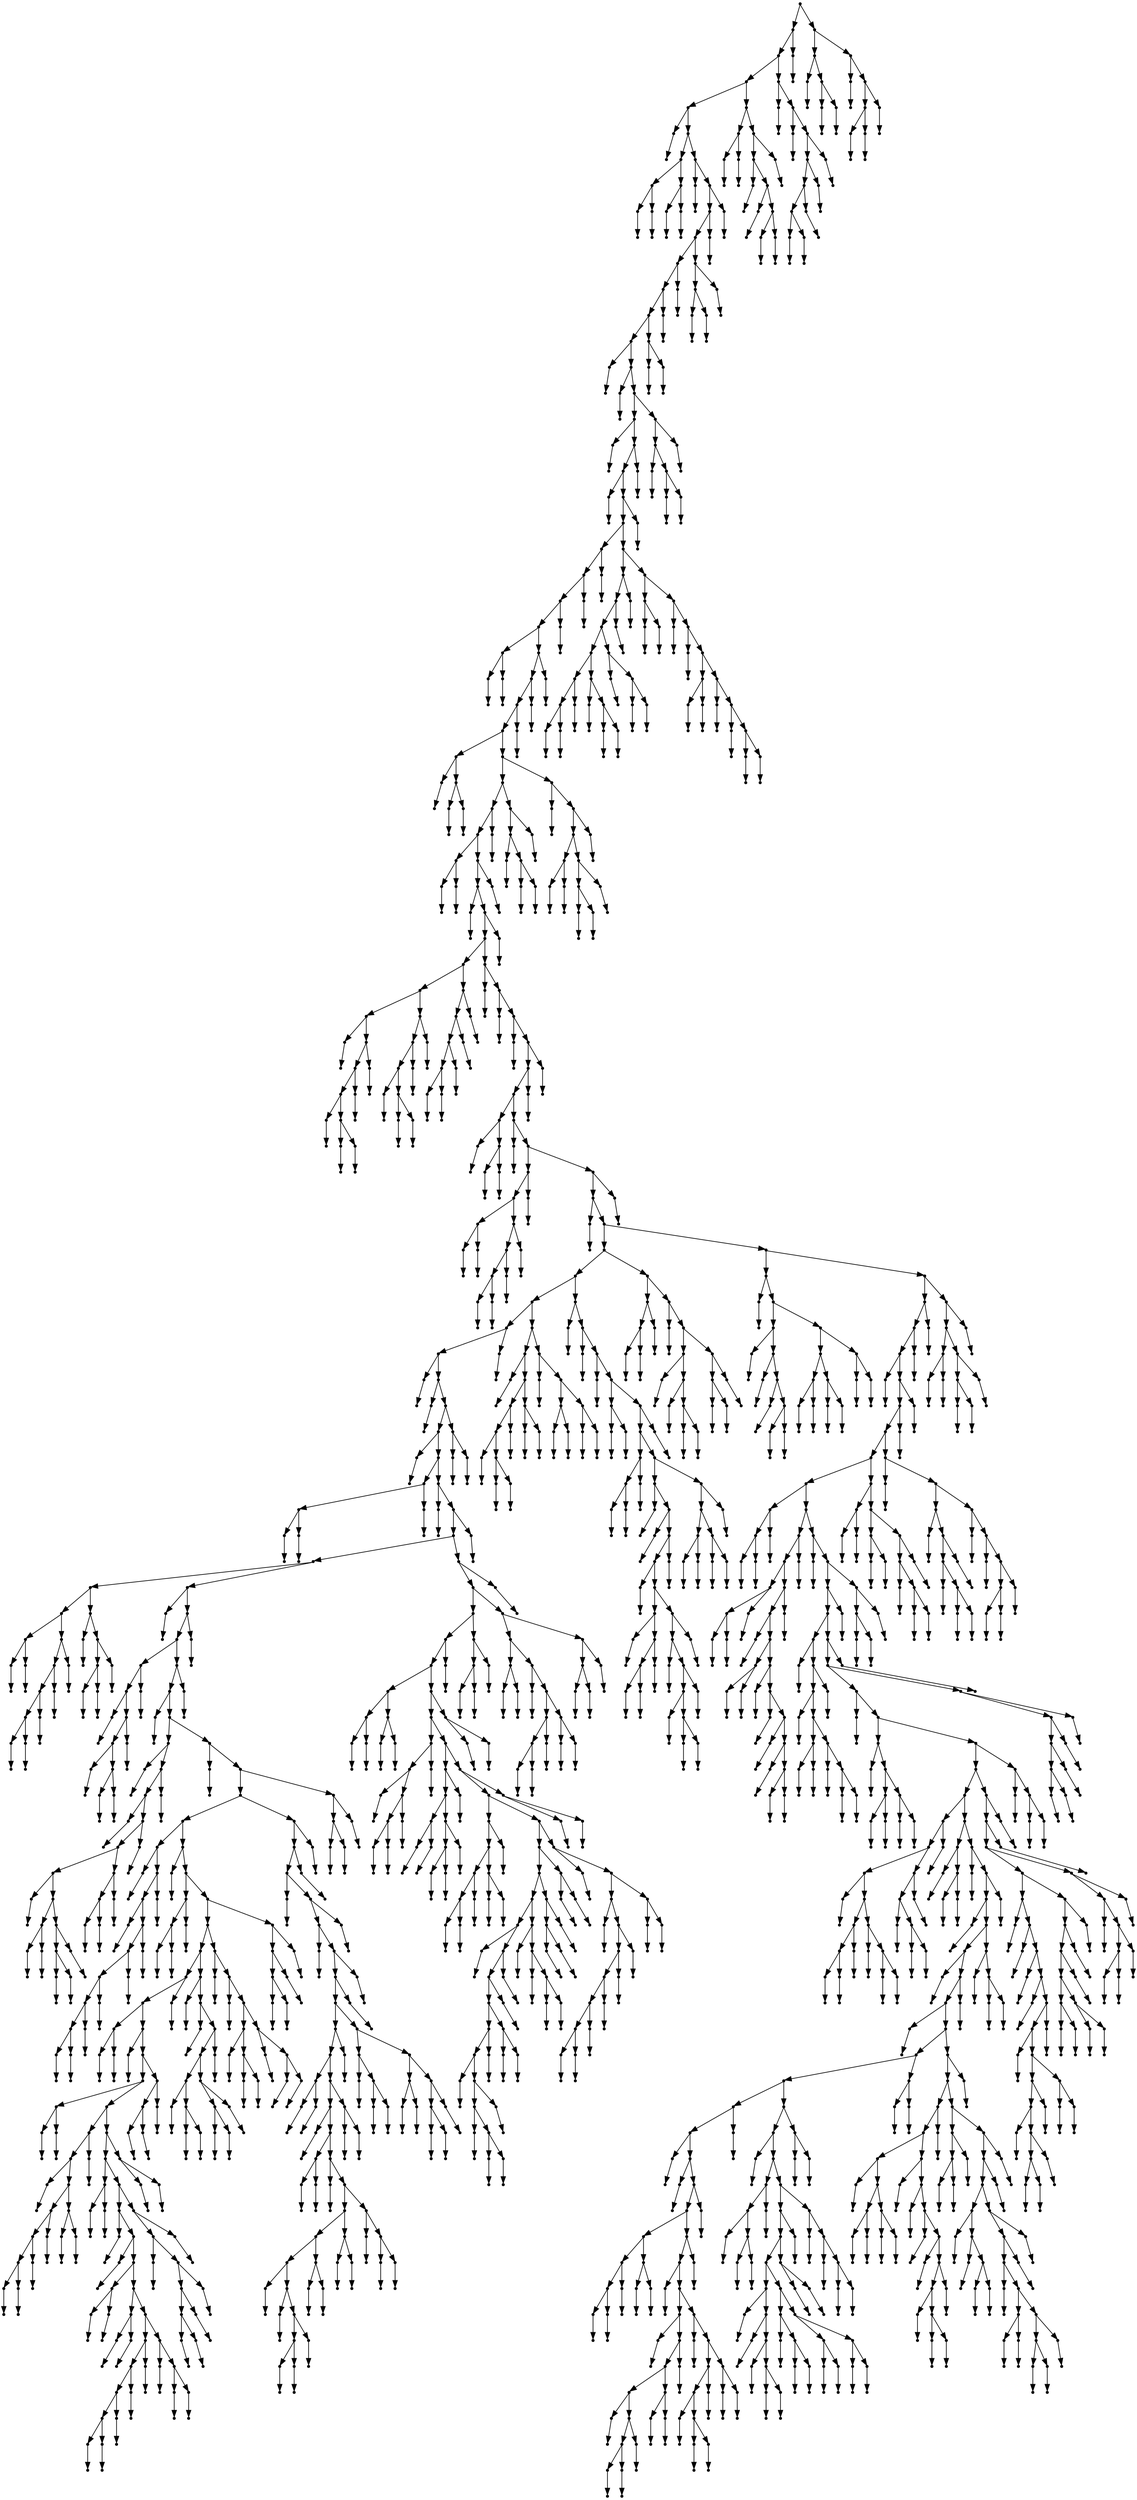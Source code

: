 digraph {
  1906 [shape=point];
  1885 [shape=point];
  1882 [shape=point];
  1861 [shape=point];
  1840 [shape=point];
  1 [shape=point];
  0 [shape=point];
  1839 [shape=point];
  12 [shape=point];
  6 [shape=point];
  3 [shape=point];
  2 [shape=point];
  5 [shape=point];
  4 [shape=point];
  11 [shape=point];
  8 [shape=point];
  7 [shape=point];
  10 [shape=point];
  9 [shape=point];
  1838 [shape=point];
  14 [shape=point];
  13 [shape=point];
  1837 [shape=point];
  1834 [shape=point];
  1831 [shape=point];
  1822 [shape=point];
  1819 [shape=point];
  1816 [shape=point];
  1810 [shape=point];
  16 [shape=point];
  15 [shape=point];
  1809 [shape=point];
  18 [shape=point];
  17 [shape=point];
  1808 [shape=point];
  1796 [shape=point];
  20 [shape=point];
  19 [shape=point];
  1795 [shape=point];
  1792 [shape=point];
  22 [shape=point];
  21 [shape=point];
  1791 [shape=point];
  1788 [shape=point];
  1725 [shape=point];
  1722 [shape=point];
  1719 [shape=point];
  1716 [shape=point];
  27 [shape=point];
  24 [shape=point];
  23 [shape=point];
  26 [shape=point];
  25 [shape=point];
  1715 [shape=point];
  1712 [shape=point];
  1709 [shape=point];
  1706 [shape=point];
  35 [shape=point];
  29 [shape=point];
  28 [shape=point];
  34 [shape=point];
  31 [shape=point];
  30 [shape=point];
  33 [shape=point];
  32 [shape=point];
  1705 [shape=point];
  1684 [shape=point];
  1672 [shape=point];
  1669 [shape=point];
  40 [shape=point];
  37 [shape=point];
  36 [shape=point];
  39 [shape=point];
  38 [shape=point];
  1668 [shape=point];
  1665 [shape=point];
  42 [shape=point];
  41 [shape=point];
  1664 [shape=point];
  1661 [shape=point];
  89 [shape=point];
  74 [shape=point];
  59 [shape=point];
  44 [shape=point];
  43 [shape=point];
  58 [shape=point];
  55 [shape=point];
  52 [shape=point];
  46 [shape=point];
  45 [shape=point];
  51 [shape=point];
  48 [shape=point];
  47 [shape=point];
  50 [shape=point];
  49 [shape=point];
  54 [shape=point];
  53 [shape=point];
  57 [shape=point];
  56 [shape=point];
  73 [shape=point];
  70 [shape=point];
  67 [shape=point];
  61 [shape=point];
  60 [shape=point];
  66 [shape=point];
  63 [shape=point];
  62 [shape=point];
  65 [shape=point];
  64 [shape=point];
  69 [shape=point];
  68 [shape=point];
  72 [shape=point];
  71 [shape=point];
  88 [shape=point];
  85 [shape=point];
  82 [shape=point];
  79 [shape=point];
  76 [shape=point];
  75 [shape=point];
  78 [shape=point];
  77 [shape=point];
  81 [shape=point];
  80 [shape=point];
  84 [shape=point];
  83 [shape=point];
  87 [shape=point];
  86 [shape=point];
  1660 [shape=point];
  91 [shape=point];
  90 [shape=point];
  1659 [shape=point];
  93 [shape=point];
  92 [shape=point];
  1658 [shape=point];
  95 [shape=point];
  94 [shape=point];
  1657 [shape=point];
  1654 [shape=point];
  1651 [shape=point];
  103 [shape=point];
  97 [shape=point];
  96 [shape=point];
  102 [shape=point];
  99 [shape=point];
  98 [shape=point];
  101 [shape=point];
  100 [shape=point];
  1650 [shape=point];
  105 [shape=point];
  104 [shape=point];
  1649 [shape=point];
  125 [shape=point];
  122 [shape=point];
  110 [shape=point];
  107 [shape=point];
  106 [shape=point];
  109 [shape=point];
  108 [shape=point];
  121 [shape=point];
  118 [shape=point];
  115 [shape=point];
  112 [shape=point];
  111 [shape=point];
  114 [shape=point];
  113 [shape=point];
  117 [shape=point];
  116 [shape=point];
  120 [shape=point];
  119 [shape=point];
  124 [shape=point];
  123 [shape=point];
  1648 [shape=point];
  1645 [shape=point];
  127 [shape=point];
  126 [shape=point];
  1644 [shape=point];
  972 [shape=point];
  939 [shape=point];
  855 [shape=point];
  819 [shape=point];
  816 [shape=point];
  129 [shape=point];
  128 [shape=point];
  815 [shape=point];
  131 [shape=point];
  130 [shape=point];
  814 [shape=point];
  808 [shape=point];
  133 [shape=point];
  132 [shape=point];
  807 [shape=point];
  141 [shape=point];
  138 [shape=point];
  135 [shape=point];
  134 [shape=point];
  137 [shape=point];
  136 [shape=point];
  140 [shape=point];
  139 [shape=point];
  806 [shape=point];
  143 [shape=point];
  142 [shape=point];
  805 [shape=point];
  802 [shape=point];
  589 [shape=point];
  175 [shape=point];
  163 [shape=point];
  148 [shape=point];
  145 [shape=point];
  144 [shape=point];
  147 [shape=point];
  146 [shape=point];
  162 [shape=point];
  159 [shape=point];
  156 [shape=point];
  153 [shape=point];
  150 [shape=point];
  149 [shape=point];
  152 [shape=point];
  151 [shape=point];
  155 [shape=point];
  154 [shape=point];
  158 [shape=point];
  157 [shape=point];
  161 [shape=point];
  160 [shape=point];
  174 [shape=point];
  165 [shape=point];
  164 [shape=point];
  173 [shape=point];
  170 [shape=point];
  167 [shape=point];
  166 [shape=point];
  169 [shape=point];
  168 [shape=point];
  172 [shape=point];
  171 [shape=point];
  588 [shape=point];
  177 [shape=point];
  176 [shape=point];
  587 [shape=point];
  584 [shape=point];
  194 [shape=point];
  191 [shape=point];
  179 [shape=point];
  178 [shape=point];
  190 [shape=point];
  187 [shape=point];
  181 [shape=point];
  180 [shape=point];
  186 [shape=point];
  183 [shape=point];
  182 [shape=point];
  185 [shape=point];
  184 [shape=point];
  189 [shape=point];
  188 [shape=point];
  193 [shape=point];
  192 [shape=point];
  583 [shape=point];
  580 [shape=point];
  196 [shape=point];
  195 [shape=point];
  579 [shape=point];
  234 [shape=point];
  198 [shape=point];
  197 [shape=point];
  233 [shape=point];
  230 [shape=point];
  200 [shape=point];
  199 [shape=point];
  229 [shape=point];
  226 [shape=point];
  217 [shape=point];
  202 [shape=point];
  201 [shape=point];
  216 [shape=point];
  207 [shape=point];
  204 [shape=point];
  203 [shape=point];
  206 [shape=point];
  205 [shape=point];
  215 [shape=point];
  212 [shape=point];
  209 [shape=point];
  208 [shape=point];
  211 [shape=point];
  210 [shape=point];
  214 [shape=point];
  213 [shape=point];
  225 [shape=point];
  222 [shape=point];
  219 [shape=point];
  218 [shape=point];
  221 [shape=point];
  220 [shape=point];
  224 [shape=point];
  223 [shape=point];
  228 [shape=point];
  227 [shape=point];
  232 [shape=point];
  231 [shape=point];
  578 [shape=point];
  236 [shape=point];
  235 [shape=point];
  577 [shape=point];
  568 [shape=point];
  460 [shape=point];
  262 [shape=point];
  238 [shape=point];
  237 [shape=point];
  261 [shape=point];
  258 [shape=point];
  240 [shape=point];
  239 [shape=point];
  257 [shape=point];
  254 [shape=point];
  251 [shape=point];
  248 [shape=point];
  245 [shape=point];
  242 [shape=point];
  241 [shape=point];
  244 [shape=point];
  243 [shape=point];
  247 [shape=point];
  246 [shape=point];
  250 [shape=point];
  249 [shape=point];
  253 [shape=point];
  252 [shape=point];
  256 [shape=point];
  255 [shape=point];
  260 [shape=point];
  259 [shape=point];
  459 [shape=point];
  264 [shape=point];
  263 [shape=point];
  458 [shape=point];
  272 [shape=point];
  269 [shape=point];
  266 [shape=point];
  265 [shape=point];
  268 [shape=point];
  267 [shape=point];
  271 [shape=point];
  270 [shape=point];
  457 [shape=point];
  445 [shape=point];
  421 [shape=point];
  394 [shape=point];
  391 [shape=point];
  277 [shape=point];
  274 [shape=point];
  273 [shape=point];
  276 [shape=point];
  275 [shape=point];
  390 [shape=point];
  279 [shape=point];
  278 [shape=point];
  389 [shape=point];
  380 [shape=point];
  284 [shape=point];
  281 [shape=point];
  280 [shape=point];
  283 [shape=point];
  282 [shape=point];
  379 [shape=point];
  307 [shape=point];
  304 [shape=point];
  286 [shape=point];
  285 [shape=point];
  303 [shape=point];
  297 [shape=point];
  294 [shape=point];
  291 [shape=point];
  288 [shape=point];
  287 [shape=point];
  290 [shape=point];
  289 [shape=point];
  293 [shape=point];
  292 [shape=point];
  296 [shape=point];
  295 [shape=point];
  302 [shape=point];
  299 [shape=point];
  298 [shape=point];
  301 [shape=point];
  300 [shape=point];
  306 [shape=point];
  305 [shape=point];
  378 [shape=point];
  372 [shape=point];
  312 [shape=point];
  309 [shape=point];
  308 [shape=point];
  311 [shape=point];
  310 [shape=point];
  371 [shape=point];
  353 [shape=point];
  314 [shape=point];
  313 [shape=point];
  352 [shape=point];
  316 [shape=point];
  315 [shape=point];
  351 [shape=point];
  321 [shape=point];
  318 [shape=point];
  317 [shape=point];
  320 [shape=point];
  319 [shape=point];
  350 [shape=point];
  326 [shape=point];
  323 [shape=point];
  322 [shape=point];
  325 [shape=point];
  324 [shape=point];
  349 [shape=point];
  340 [shape=point];
  337 [shape=point];
  334 [shape=point];
  331 [shape=point];
  328 [shape=point];
  327 [shape=point];
  330 [shape=point];
  329 [shape=point];
  333 [shape=point];
  332 [shape=point];
  336 [shape=point];
  335 [shape=point];
  339 [shape=point];
  338 [shape=point];
  348 [shape=point];
  342 [shape=point];
  341 [shape=point];
  347 [shape=point];
  344 [shape=point];
  343 [shape=point];
  346 [shape=point];
  345 [shape=point];
  370 [shape=point];
  367 [shape=point];
  355 [shape=point];
  354 [shape=point];
  366 [shape=point];
  363 [shape=point];
  360 [shape=point];
  357 [shape=point];
  356 [shape=point];
  359 [shape=point];
  358 [shape=point];
  362 [shape=point];
  361 [shape=point];
  365 [shape=point];
  364 [shape=point];
  369 [shape=point];
  368 [shape=point];
  377 [shape=point];
  374 [shape=point];
  373 [shape=point];
  376 [shape=point];
  375 [shape=point];
  388 [shape=point];
  385 [shape=point];
  382 [shape=point];
  381 [shape=point];
  384 [shape=point];
  383 [shape=point];
  387 [shape=point];
  386 [shape=point];
  393 [shape=point];
  392 [shape=point];
  420 [shape=point];
  396 [shape=point];
  395 [shape=point];
  419 [shape=point];
  398 [shape=point];
  397 [shape=point];
  418 [shape=point];
  415 [shape=point];
  406 [shape=point];
  400 [shape=point];
  399 [shape=point];
  405 [shape=point];
  402 [shape=point];
  401 [shape=point];
  404 [shape=point];
  403 [shape=point];
  414 [shape=point];
  411 [shape=point];
  408 [shape=point];
  407 [shape=point];
  410 [shape=point];
  409 [shape=point];
  413 [shape=point];
  412 [shape=point];
  417 [shape=point];
  416 [shape=point];
  444 [shape=point];
  423 [shape=point];
  422 [shape=point];
  443 [shape=point];
  425 [shape=point];
  424 [shape=point];
  442 [shape=point];
  433 [shape=point];
  427 [shape=point];
  426 [shape=point];
  432 [shape=point];
  429 [shape=point];
  428 [shape=point];
  431 [shape=point];
  430 [shape=point];
  441 [shape=point];
  435 [shape=point];
  434 [shape=point];
  440 [shape=point];
  437 [shape=point];
  436 [shape=point];
  439 [shape=point];
  438 [shape=point];
  456 [shape=point];
  453 [shape=point];
  450 [shape=point];
  447 [shape=point];
  446 [shape=point];
  449 [shape=point];
  448 [shape=point];
  452 [shape=point];
  451 [shape=point];
  455 [shape=point];
  454 [shape=point];
  567 [shape=point];
  564 [shape=point];
  561 [shape=point];
  462 [shape=point];
  461 [shape=point];
  560 [shape=point];
  557 [shape=point];
  464 [shape=point];
  463 [shape=point];
  556 [shape=point];
  553 [shape=point];
  550 [shape=point];
  526 [shape=point];
  523 [shape=point];
  469 [shape=point];
  466 [shape=point];
  465 [shape=point];
  468 [shape=point];
  467 [shape=point];
  522 [shape=point];
  516 [shape=point];
  471 [shape=point];
  470 [shape=point];
  515 [shape=point];
  476 [shape=point];
  473 [shape=point];
  472 [shape=point];
  475 [shape=point];
  474 [shape=point];
  514 [shape=point];
  478 [shape=point];
  477 [shape=point];
  513 [shape=point];
  504 [shape=point];
  498 [shape=point];
  492 [shape=point];
  480 [shape=point];
  479 [shape=point];
  491 [shape=point];
  482 [shape=point];
  481 [shape=point];
  490 [shape=point];
  487 [shape=point];
  484 [shape=point];
  483 [shape=point];
  486 [shape=point];
  485 [shape=point];
  489 [shape=point];
  488 [shape=point];
  497 [shape=point];
  494 [shape=point];
  493 [shape=point];
  496 [shape=point];
  495 [shape=point];
  503 [shape=point];
  500 [shape=point];
  499 [shape=point];
  502 [shape=point];
  501 [shape=point];
  512 [shape=point];
  506 [shape=point];
  505 [shape=point];
  511 [shape=point];
  508 [shape=point];
  507 [shape=point];
  510 [shape=point];
  509 [shape=point];
  521 [shape=point];
  518 [shape=point];
  517 [shape=point];
  520 [shape=point];
  519 [shape=point];
  525 [shape=point];
  524 [shape=point];
  549 [shape=point];
  534 [shape=point];
  528 [shape=point];
  527 [shape=point];
  533 [shape=point];
  530 [shape=point];
  529 [shape=point];
  532 [shape=point];
  531 [shape=point];
  548 [shape=point];
  539 [shape=point];
  536 [shape=point];
  535 [shape=point];
  538 [shape=point];
  537 [shape=point];
  547 [shape=point];
  544 [shape=point];
  541 [shape=point];
  540 [shape=point];
  543 [shape=point];
  542 [shape=point];
  546 [shape=point];
  545 [shape=point];
  552 [shape=point];
  551 [shape=point];
  555 [shape=point];
  554 [shape=point];
  559 [shape=point];
  558 [shape=point];
  563 [shape=point];
  562 [shape=point];
  566 [shape=point];
  565 [shape=point];
  576 [shape=point];
  573 [shape=point];
  570 [shape=point];
  569 [shape=point];
  572 [shape=point];
  571 [shape=point];
  575 [shape=point];
  574 [shape=point];
  582 [shape=point];
  581 [shape=point];
  586 [shape=point];
  585 [shape=point];
  801 [shape=point];
  798 [shape=point];
  765 [shape=point];
  756 [shape=point];
  753 [shape=point];
  600 [shape=point];
  594 [shape=point];
  591 [shape=point];
  590 [shape=point];
  593 [shape=point];
  592 [shape=point];
  599 [shape=point];
  596 [shape=point];
  595 [shape=point];
  598 [shape=point];
  597 [shape=point];
  752 [shape=point];
  746 [shape=point];
  614 [shape=point];
  611 [shape=point];
  602 [shape=point];
  601 [shape=point];
  610 [shape=point];
  607 [shape=point];
  604 [shape=point];
  603 [shape=point];
  606 [shape=point];
  605 [shape=point];
  609 [shape=point];
  608 [shape=point];
  613 [shape=point];
  612 [shape=point];
  745 [shape=point];
  631 [shape=point];
  628 [shape=point];
  619 [shape=point];
  616 [shape=point];
  615 [shape=point];
  618 [shape=point];
  617 [shape=point];
  627 [shape=point];
  624 [shape=point];
  621 [shape=point];
  620 [shape=point];
  623 [shape=point];
  622 [shape=point];
  626 [shape=point];
  625 [shape=point];
  630 [shape=point];
  629 [shape=point];
  744 [shape=point];
  738 [shape=point];
  648 [shape=point];
  645 [shape=point];
  639 [shape=point];
  636 [shape=point];
  633 [shape=point];
  632 [shape=point];
  635 [shape=point];
  634 [shape=point];
  638 [shape=point];
  637 [shape=point];
  644 [shape=point];
  641 [shape=point];
  640 [shape=point];
  643 [shape=point];
  642 [shape=point];
  647 [shape=point];
  646 [shape=point];
  737 [shape=point];
  707 [shape=point];
  701 [shape=point];
  692 [shape=point];
  680 [shape=point];
  650 [shape=point];
  649 [shape=point];
  679 [shape=point];
  676 [shape=point];
  673 [shape=point];
  667 [shape=point];
  664 [shape=point];
  652 [shape=point];
  651 [shape=point];
  663 [shape=point];
  660 [shape=point];
  654 [shape=point];
  653 [shape=point];
  659 [shape=point];
  656 [shape=point];
  655 [shape=point];
  658 [shape=point];
  657 [shape=point];
  662 [shape=point];
  661 [shape=point];
  666 [shape=point];
  665 [shape=point];
  672 [shape=point];
  669 [shape=point];
  668 [shape=point];
  671 [shape=point];
  670 [shape=point];
  675 [shape=point];
  674 [shape=point];
  678 [shape=point];
  677 [shape=point];
  691 [shape=point];
  682 [shape=point];
  681 [shape=point];
  690 [shape=point];
  684 [shape=point];
  683 [shape=point];
  689 [shape=point];
  686 [shape=point];
  685 [shape=point];
  688 [shape=point];
  687 [shape=point];
  700 [shape=point];
  697 [shape=point];
  694 [shape=point];
  693 [shape=point];
  696 [shape=point];
  695 [shape=point];
  699 [shape=point];
  698 [shape=point];
  706 [shape=point];
  703 [shape=point];
  702 [shape=point];
  705 [shape=point];
  704 [shape=point];
  736 [shape=point];
  709 [shape=point];
  708 [shape=point];
  735 [shape=point];
  729 [shape=point];
  711 [shape=point];
  710 [shape=point];
  728 [shape=point];
  725 [shape=point];
  722 [shape=point];
  719 [shape=point];
  716 [shape=point];
  713 [shape=point];
  712 [shape=point];
  715 [shape=point];
  714 [shape=point];
  718 [shape=point];
  717 [shape=point];
  721 [shape=point];
  720 [shape=point];
  724 [shape=point];
  723 [shape=point];
  727 [shape=point];
  726 [shape=point];
  734 [shape=point];
  731 [shape=point];
  730 [shape=point];
  733 [shape=point];
  732 [shape=point];
  743 [shape=point];
  740 [shape=point];
  739 [shape=point];
  742 [shape=point];
  741 [shape=point];
  751 [shape=point];
  748 [shape=point];
  747 [shape=point];
  750 [shape=point];
  749 [shape=point];
  755 [shape=point];
  754 [shape=point];
  764 [shape=point];
  761 [shape=point];
  758 [shape=point];
  757 [shape=point];
  760 [shape=point];
  759 [shape=point];
  763 [shape=point];
  762 [shape=point];
  797 [shape=point];
  788 [shape=point];
  770 [shape=point];
  767 [shape=point];
  766 [shape=point];
  769 [shape=point];
  768 [shape=point];
  787 [shape=point];
  772 [shape=point];
  771 [shape=point];
  786 [shape=point];
  780 [shape=point];
  777 [shape=point];
  774 [shape=point];
  773 [shape=point];
  776 [shape=point];
  775 [shape=point];
  779 [shape=point];
  778 [shape=point];
  785 [shape=point];
  782 [shape=point];
  781 [shape=point];
  784 [shape=point];
  783 [shape=point];
  796 [shape=point];
  793 [shape=point];
  790 [shape=point];
  789 [shape=point];
  792 [shape=point];
  791 [shape=point];
  795 [shape=point];
  794 [shape=point];
  800 [shape=point];
  799 [shape=point];
  804 [shape=point];
  803 [shape=point];
  813 [shape=point];
  810 [shape=point];
  809 [shape=point];
  812 [shape=point];
  811 [shape=point];
  818 [shape=point];
  817 [shape=point];
  854 [shape=point];
  839 [shape=point];
  821 [shape=point];
  820 [shape=point];
  838 [shape=point];
  832 [shape=point];
  829 [shape=point];
  823 [shape=point];
  822 [shape=point];
  828 [shape=point];
  825 [shape=point];
  824 [shape=point];
  827 [shape=point];
  826 [shape=point];
  831 [shape=point];
  830 [shape=point];
  837 [shape=point];
  834 [shape=point];
  833 [shape=point];
  836 [shape=point];
  835 [shape=point];
  853 [shape=point];
  841 [shape=point];
  840 [shape=point];
  852 [shape=point];
  846 [shape=point];
  843 [shape=point];
  842 [shape=point];
  845 [shape=point];
  844 [shape=point];
  851 [shape=point];
  848 [shape=point];
  847 [shape=point];
  850 [shape=point];
  849 [shape=point];
  938 [shape=point];
  857 [shape=point];
  856 [shape=point];
  937 [shape=point];
  859 [shape=point];
  858 [shape=point];
  936 [shape=point];
  861 [shape=point];
  860 [shape=point];
  935 [shape=point];
  866 [shape=point];
  863 [shape=point];
  862 [shape=point];
  865 [shape=point];
  864 [shape=point];
  934 [shape=point];
  931 [shape=point];
  874 [shape=point];
  871 [shape=point];
  868 [shape=point];
  867 [shape=point];
  870 [shape=point];
  869 [shape=point];
  873 [shape=point];
  872 [shape=point];
  930 [shape=point];
  915 [shape=point];
  876 [shape=point];
  875 [shape=point];
  914 [shape=point];
  878 [shape=point];
  877 [shape=point];
  913 [shape=point];
  910 [shape=point];
  880 [shape=point];
  879 [shape=point];
  909 [shape=point];
  891 [shape=point];
  882 [shape=point];
  881 [shape=point];
  890 [shape=point];
  887 [shape=point];
  884 [shape=point];
  883 [shape=point];
  886 [shape=point];
  885 [shape=point];
  889 [shape=point];
  888 [shape=point];
  908 [shape=point];
  905 [shape=point];
  893 [shape=point];
  892 [shape=point];
  904 [shape=point];
  901 [shape=point];
  895 [shape=point];
  894 [shape=point];
  900 [shape=point];
  897 [shape=point];
  896 [shape=point];
  899 [shape=point];
  898 [shape=point];
  903 [shape=point];
  902 [shape=point];
  907 [shape=point];
  906 [shape=point];
  912 [shape=point];
  911 [shape=point];
  929 [shape=point];
  926 [shape=point];
  920 [shape=point];
  917 [shape=point];
  916 [shape=point];
  919 [shape=point];
  918 [shape=point];
  925 [shape=point];
  922 [shape=point];
  921 [shape=point];
  924 [shape=point];
  923 [shape=point];
  928 [shape=point];
  927 [shape=point];
  933 [shape=point];
  932 [shape=point];
  971 [shape=point];
  947 [shape=point];
  944 [shape=point];
  941 [shape=point];
  940 [shape=point];
  943 [shape=point];
  942 [shape=point];
  946 [shape=point];
  945 [shape=point];
  970 [shape=point];
  949 [shape=point];
  948 [shape=point];
  969 [shape=point];
  960 [shape=point];
  951 [shape=point];
  950 [shape=point];
  959 [shape=point];
  953 [shape=point];
  952 [shape=point];
  958 [shape=point];
  955 [shape=point];
  954 [shape=point];
  957 [shape=point];
  956 [shape=point];
  968 [shape=point];
  965 [shape=point];
  962 [shape=point];
  961 [shape=point];
  964 [shape=point];
  963 [shape=point];
  967 [shape=point];
  966 [shape=point];
  1643 [shape=point];
  1007 [shape=point];
  974 [shape=point];
  973 [shape=point];
  1006 [shape=point];
  988 [shape=point];
  976 [shape=point];
  975 [shape=point];
  987 [shape=point];
  978 [shape=point];
  977 [shape=point];
  986 [shape=point];
  980 [shape=point];
  979 [shape=point];
  985 [shape=point];
  982 [shape=point];
  981 [shape=point];
  984 [shape=point];
  983 [shape=point];
  1005 [shape=point];
  999 [shape=point];
  993 [shape=point];
  990 [shape=point];
  989 [shape=point];
  992 [shape=point];
  991 [shape=point];
  998 [shape=point];
  995 [shape=point];
  994 [shape=point];
  997 [shape=point];
  996 [shape=point];
  1004 [shape=point];
  1001 [shape=point];
  1000 [shape=point];
  1003 [shape=point];
  1002 [shape=point];
  1642 [shape=point];
  1624 [shape=point];
  1621 [shape=point];
  1618 [shape=point];
  1009 [shape=point];
  1008 [shape=point];
  1617 [shape=point];
  1614 [shape=point];
  1611 [shape=point];
  1578 [shape=point];
  1554 [shape=point];
  1017 [shape=point];
  1014 [shape=point];
  1011 [shape=point];
  1010 [shape=point];
  1013 [shape=point];
  1012 [shape=point];
  1016 [shape=point];
  1015 [shape=point];
  1553 [shape=point];
  1058 [shape=point];
  1055 [shape=point];
  1025 [shape=point];
  1022 [shape=point];
  1019 [shape=point];
  1018 [shape=point];
  1021 [shape=point];
  1020 [shape=point];
  1024 [shape=point];
  1023 [shape=point];
  1054 [shape=point];
  1051 [shape=point];
  1027 [shape=point];
  1026 [shape=point];
  1050 [shape=point];
  1032 [shape=point];
  1029 [shape=point];
  1028 [shape=point];
  1031 [shape=point];
  1030 [shape=point];
  1049 [shape=point];
  1034 [shape=point];
  1033 [shape=point];
  1048 [shape=point];
  1036 [shape=point];
  1035 [shape=point];
  1047 [shape=point];
  1038 [shape=point];
  1037 [shape=point];
  1046 [shape=point];
  1040 [shape=point];
  1039 [shape=point];
  1045 [shape=point];
  1042 [shape=point];
  1041 [shape=point];
  1044 [shape=point];
  1043 [shape=point];
  1053 [shape=point];
  1052 [shape=point];
  1057 [shape=point];
  1056 [shape=point];
  1552 [shape=point];
  1060 [shape=point];
  1059 [shape=point];
  1551 [shape=point];
  1542 [shape=point];
  1539 [shape=point];
  1083 [shape=point];
  1062 [shape=point];
  1061 [shape=point];
  1082 [shape=point];
  1079 [shape=point];
  1064 [shape=point];
  1063 [shape=point];
  1078 [shape=point];
  1069 [shape=point];
  1066 [shape=point];
  1065 [shape=point];
  1068 [shape=point];
  1067 [shape=point];
  1077 [shape=point];
  1071 [shape=point];
  1070 [shape=point];
  1076 [shape=point];
  1073 [shape=point];
  1072 [shape=point];
  1075 [shape=point];
  1074 [shape=point];
  1081 [shape=point];
  1080 [shape=point];
  1538 [shape=point];
  1535 [shape=point];
  1520 [shape=point];
  1085 [shape=point];
  1084 [shape=point];
  1519 [shape=point];
  1099 [shape=point];
  1087 [shape=point];
  1086 [shape=point];
  1098 [shape=point];
  1092 [shape=point];
  1089 [shape=point];
  1088 [shape=point];
  1091 [shape=point];
  1090 [shape=point];
  1097 [shape=point];
  1094 [shape=point];
  1093 [shape=point];
  1096 [shape=point];
  1095 [shape=point];
  1518 [shape=point];
  1509 [shape=point];
  1428 [shape=point];
  1134 [shape=point];
  1131 [shape=point];
  1119 [shape=point];
  1101 [shape=point];
  1100 [shape=point];
  1118 [shape=point];
  1109 [shape=point];
  1106 [shape=point];
  1103 [shape=point];
  1102 [shape=point];
  1105 [shape=point];
  1104 [shape=point];
  1108 [shape=point];
  1107 [shape=point];
  1117 [shape=point];
  1111 [shape=point];
  1110 [shape=point];
  1116 [shape=point];
  1113 [shape=point];
  1112 [shape=point];
  1115 [shape=point];
  1114 [shape=point];
  1130 [shape=point];
  1127 [shape=point];
  1121 [shape=point];
  1120 [shape=point];
  1126 [shape=point];
  1123 [shape=point];
  1122 [shape=point];
  1125 [shape=point];
  1124 [shape=point];
  1129 [shape=point];
  1128 [shape=point];
  1133 [shape=point];
  1132 [shape=point];
  1427 [shape=point];
  1142 [shape=point];
  1136 [shape=point];
  1135 [shape=point];
  1141 [shape=point];
  1138 [shape=point];
  1137 [shape=point];
  1140 [shape=point];
  1139 [shape=point];
  1426 [shape=point];
  1144 [shape=point];
  1143 [shape=point];
  1425 [shape=point];
  1422 [shape=point];
  1146 [shape=point];
  1145 [shape=point];
  1421 [shape=point];
  1412 [shape=point];
  1148 [shape=point];
  1147 [shape=point];
  1411 [shape=point];
  1408 [shape=point];
  1150 [shape=point];
  1149 [shape=point];
  1407 [shape=point];
  1311 [shape=point];
  1305 [shape=point];
  1227 [shape=point];
  1224 [shape=point];
  1152 [shape=point];
  1151 [shape=point];
  1223 [shape=point];
  1154 [shape=point];
  1153 [shape=point];
  1222 [shape=point];
  1219 [shape=point];
  1168 [shape=point];
  1162 [shape=point];
  1159 [shape=point];
  1156 [shape=point];
  1155 [shape=point];
  1158 [shape=point];
  1157 [shape=point];
  1161 [shape=point];
  1160 [shape=point];
  1167 [shape=point];
  1164 [shape=point];
  1163 [shape=point];
  1166 [shape=point];
  1165 [shape=point];
  1218 [shape=point];
  1215 [shape=point];
  1170 [shape=point];
  1169 [shape=point];
  1214 [shape=point];
  1193 [shape=point];
  1172 [shape=point];
  1171 [shape=point];
  1192 [shape=point];
  1189 [shape=point];
  1183 [shape=point];
  1174 [shape=point];
  1173 [shape=point];
  1182 [shape=point];
  1179 [shape=point];
  1176 [shape=point];
  1175 [shape=point];
  1178 [shape=point];
  1177 [shape=point];
  1181 [shape=point];
  1180 [shape=point];
  1188 [shape=point];
  1185 [shape=point];
  1184 [shape=point];
  1187 [shape=point];
  1186 [shape=point];
  1191 [shape=point];
  1190 [shape=point];
  1213 [shape=point];
  1195 [shape=point];
  1194 [shape=point];
  1212 [shape=point];
  1206 [shape=point];
  1203 [shape=point];
  1197 [shape=point];
  1196 [shape=point];
  1202 [shape=point];
  1199 [shape=point];
  1198 [shape=point];
  1201 [shape=point];
  1200 [shape=point];
  1205 [shape=point];
  1204 [shape=point];
  1211 [shape=point];
  1208 [shape=point];
  1207 [shape=point];
  1210 [shape=point];
  1209 [shape=point];
  1217 [shape=point];
  1216 [shape=point];
  1221 [shape=point];
  1220 [shape=point];
  1226 [shape=point];
  1225 [shape=point];
  1304 [shape=point];
  1298 [shape=point];
  1229 [shape=point];
  1228 [shape=point];
  1297 [shape=point];
  1240 [shape=point];
  1237 [shape=point];
  1231 [shape=point];
  1230 [shape=point];
  1236 [shape=point];
  1233 [shape=point];
  1232 [shape=point];
  1235 [shape=point];
  1234 [shape=point];
  1239 [shape=point];
  1238 [shape=point];
  1296 [shape=point];
  1284 [shape=point];
  1281 [shape=point];
  1275 [shape=point];
  1254 [shape=point];
  1242 [shape=point];
  1241 [shape=point];
  1253 [shape=point];
  1244 [shape=point];
  1243 [shape=point];
  1252 [shape=point];
  1246 [shape=point];
  1245 [shape=point];
  1251 [shape=point];
  1248 [shape=point];
  1247 [shape=point];
  1250 [shape=point];
  1249 [shape=point];
  1274 [shape=point];
  1262 [shape=point];
  1256 [shape=point];
  1255 [shape=point];
  1261 [shape=point];
  1258 [shape=point];
  1257 [shape=point];
  1260 [shape=point];
  1259 [shape=point];
  1273 [shape=point];
  1267 [shape=point];
  1264 [shape=point];
  1263 [shape=point];
  1266 [shape=point];
  1265 [shape=point];
  1272 [shape=point];
  1269 [shape=point];
  1268 [shape=point];
  1271 [shape=point];
  1270 [shape=point];
  1280 [shape=point];
  1277 [shape=point];
  1276 [shape=point];
  1279 [shape=point];
  1278 [shape=point];
  1283 [shape=point];
  1282 [shape=point];
  1295 [shape=point];
  1286 [shape=point];
  1285 [shape=point];
  1294 [shape=point];
  1288 [shape=point];
  1287 [shape=point];
  1293 [shape=point];
  1290 [shape=point];
  1289 [shape=point];
  1292 [shape=point];
  1291 [shape=point];
  1303 [shape=point];
  1300 [shape=point];
  1299 [shape=point];
  1302 [shape=point];
  1301 [shape=point];
  1310 [shape=point];
  1307 [shape=point];
  1306 [shape=point];
  1309 [shape=point];
  1308 [shape=point];
  1406 [shape=point];
  1403 [shape=point];
  1352 [shape=point];
  1349 [shape=point];
  1325 [shape=point];
  1313 [shape=point];
  1312 [shape=point];
  1324 [shape=point];
  1318 [shape=point];
  1315 [shape=point];
  1314 [shape=point];
  1317 [shape=point];
  1316 [shape=point];
  1323 [shape=point];
  1320 [shape=point];
  1319 [shape=point];
  1322 [shape=point];
  1321 [shape=point];
  1348 [shape=point];
  1327 [shape=point];
  1326 [shape=point];
  1347 [shape=point];
  1329 [shape=point];
  1328 [shape=point];
  1346 [shape=point];
  1331 [shape=point];
  1330 [shape=point];
  1345 [shape=point];
  1333 [shape=point];
  1332 [shape=point];
  1344 [shape=point];
  1341 [shape=point];
  1335 [shape=point];
  1334 [shape=point];
  1340 [shape=point];
  1337 [shape=point];
  1336 [shape=point];
  1339 [shape=point];
  1338 [shape=point];
  1343 [shape=point];
  1342 [shape=point];
  1351 [shape=point];
  1350 [shape=point];
  1402 [shape=point];
  1360 [shape=point];
  1357 [shape=point];
  1354 [shape=point];
  1353 [shape=point];
  1356 [shape=point];
  1355 [shape=point];
  1359 [shape=point];
  1358 [shape=point];
  1401 [shape=point];
  1398 [shape=point];
  1395 [shape=point];
  1371 [shape=point];
  1362 [shape=point];
  1361 [shape=point];
  1370 [shape=point];
  1364 [shape=point];
  1363 [shape=point];
  1369 [shape=point];
  1366 [shape=point];
  1365 [shape=point];
  1368 [shape=point];
  1367 [shape=point];
  1394 [shape=point];
  1391 [shape=point];
  1388 [shape=point];
  1373 [shape=point];
  1372 [shape=point];
  1387 [shape=point];
  1378 [shape=point];
  1375 [shape=point];
  1374 [shape=point];
  1377 [shape=point];
  1376 [shape=point];
  1386 [shape=point];
  1383 [shape=point];
  1380 [shape=point];
  1379 [shape=point];
  1382 [shape=point];
  1381 [shape=point];
  1385 [shape=point];
  1384 [shape=point];
  1390 [shape=point];
  1389 [shape=point];
  1393 [shape=point];
  1392 [shape=point];
  1397 [shape=point];
  1396 [shape=point];
  1400 [shape=point];
  1399 [shape=point];
  1405 [shape=point];
  1404 [shape=point];
  1410 [shape=point];
  1409 [shape=point];
  1420 [shape=point];
  1414 [shape=point];
  1413 [shape=point];
  1419 [shape=point];
  1416 [shape=point];
  1415 [shape=point];
  1418 [shape=point];
  1417 [shape=point];
  1424 [shape=point];
  1423 [shape=point];
  1508 [shape=point];
  1505 [shape=point];
  1502 [shape=point];
  1487 [shape=point];
  1466 [shape=point];
  1430 [shape=point];
  1429 [shape=point];
  1465 [shape=point];
  1432 [shape=point];
  1431 [shape=point];
  1464 [shape=point];
  1434 [shape=point];
  1433 [shape=point];
  1463 [shape=point];
  1436 [shape=point];
  1435 [shape=point];
  1462 [shape=point];
  1459 [shape=point];
  1438 [shape=point];
  1437 [shape=point];
  1458 [shape=point];
  1452 [shape=point];
  1449 [shape=point];
  1440 [shape=point];
  1439 [shape=point];
  1448 [shape=point];
  1445 [shape=point];
  1442 [shape=point];
  1441 [shape=point];
  1444 [shape=point];
  1443 [shape=point];
  1447 [shape=point];
  1446 [shape=point];
  1451 [shape=point];
  1450 [shape=point];
  1457 [shape=point];
  1454 [shape=point];
  1453 [shape=point];
  1456 [shape=point];
  1455 [shape=point];
  1461 [shape=point];
  1460 [shape=point];
  1486 [shape=point];
  1483 [shape=point];
  1480 [shape=point];
  1477 [shape=point];
  1471 [shape=point];
  1468 [shape=point];
  1467 [shape=point];
  1470 [shape=point];
  1469 [shape=point];
  1476 [shape=point];
  1473 [shape=point];
  1472 [shape=point];
  1475 [shape=point];
  1474 [shape=point];
  1479 [shape=point];
  1478 [shape=point];
  1482 [shape=point];
  1481 [shape=point];
  1485 [shape=point];
  1484 [shape=point];
  1501 [shape=point];
  1498 [shape=point];
  1489 [shape=point];
  1488 [shape=point];
  1497 [shape=point];
  1494 [shape=point];
  1491 [shape=point];
  1490 [shape=point];
  1493 [shape=point];
  1492 [shape=point];
  1496 [shape=point];
  1495 [shape=point];
  1500 [shape=point];
  1499 [shape=point];
  1504 [shape=point];
  1503 [shape=point];
  1507 [shape=point];
  1506 [shape=point];
  1517 [shape=point];
  1511 [shape=point];
  1510 [shape=point];
  1516 [shape=point];
  1513 [shape=point];
  1512 [shape=point];
  1515 [shape=point];
  1514 [shape=point];
  1534 [shape=point];
  1531 [shape=point];
  1528 [shape=point];
  1525 [shape=point];
  1522 [shape=point];
  1521 [shape=point];
  1524 [shape=point];
  1523 [shape=point];
  1527 [shape=point];
  1526 [shape=point];
  1530 [shape=point];
  1529 [shape=point];
  1533 [shape=point];
  1532 [shape=point];
  1537 [shape=point];
  1536 [shape=point];
  1541 [shape=point];
  1540 [shape=point];
  1550 [shape=point];
  1547 [shape=point];
  1544 [shape=point];
  1543 [shape=point];
  1546 [shape=point];
  1545 [shape=point];
  1549 [shape=point];
  1548 [shape=point];
  1577 [shape=point];
  1559 [shape=point];
  1556 [shape=point];
  1555 [shape=point];
  1558 [shape=point];
  1557 [shape=point];
  1576 [shape=point];
  1564 [shape=point];
  1561 [shape=point];
  1560 [shape=point];
  1563 [shape=point];
  1562 [shape=point];
  1575 [shape=point];
  1572 [shape=point];
  1566 [shape=point];
  1565 [shape=point];
  1571 [shape=point];
  1568 [shape=point];
  1567 [shape=point];
  1570 [shape=point];
  1569 [shape=point];
  1574 [shape=point];
  1573 [shape=point];
  1610 [shape=point];
  1580 [shape=point];
  1579 [shape=point];
  1609 [shape=point];
  1594 [shape=point];
  1582 [shape=point];
  1581 [shape=point];
  1593 [shape=point];
  1590 [shape=point];
  1584 [shape=point];
  1583 [shape=point];
  1589 [shape=point];
  1586 [shape=point];
  1585 [shape=point];
  1588 [shape=point];
  1587 [shape=point];
  1592 [shape=point];
  1591 [shape=point];
  1608 [shape=point];
  1596 [shape=point];
  1595 [shape=point];
  1607 [shape=point];
  1598 [shape=point];
  1597 [shape=point];
  1606 [shape=point];
  1603 [shape=point];
  1600 [shape=point];
  1599 [shape=point];
  1602 [shape=point];
  1601 [shape=point];
  1605 [shape=point];
  1604 [shape=point];
  1613 [shape=point];
  1612 [shape=point];
  1616 [shape=point];
  1615 [shape=point];
  1620 [shape=point];
  1619 [shape=point];
  1623 [shape=point];
  1622 [shape=point];
  1641 [shape=point];
  1638 [shape=point];
  1629 [shape=point];
  1626 [shape=point];
  1625 [shape=point];
  1628 [shape=point];
  1627 [shape=point];
  1637 [shape=point];
  1634 [shape=point];
  1631 [shape=point];
  1630 [shape=point];
  1633 [shape=point];
  1632 [shape=point];
  1636 [shape=point];
  1635 [shape=point];
  1640 [shape=point];
  1639 [shape=point];
  1647 [shape=point];
  1646 [shape=point];
  1653 [shape=point];
  1652 [shape=point];
  1656 [shape=point];
  1655 [shape=point];
  1663 [shape=point];
  1662 [shape=point];
  1667 [shape=point];
  1666 [shape=point];
  1671 [shape=point];
  1670 [shape=point];
  1683 [shape=point];
  1680 [shape=point];
  1674 [shape=point];
  1673 [shape=point];
  1679 [shape=point];
  1676 [shape=point];
  1675 [shape=point];
  1678 [shape=point];
  1677 [shape=point];
  1682 [shape=point];
  1681 [shape=point];
  1704 [shape=point];
  1686 [shape=point];
  1685 [shape=point];
  1703 [shape=point];
  1700 [shape=point];
  1691 [shape=point];
  1688 [shape=point];
  1687 [shape=point];
  1690 [shape=point];
  1689 [shape=point];
  1699 [shape=point];
  1696 [shape=point];
  1693 [shape=point];
  1692 [shape=point];
  1695 [shape=point];
  1694 [shape=point];
  1698 [shape=point];
  1697 [shape=point];
  1702 [shape=point];
  1701 [shape=point];
  1708 [shape=point];
  1707 [shape=point];
  1711 [shape=point];
  1710 [shape=point];
  1714 [shape=point];
  1713 [shape=point];
  1718 [shape=point];
  1717 [shape=point];
  1721 [shape=point];
  1720 [shape=point];
  1724 [shape=point];
  1723 [shape=point];
  1787 [shape=point];
  1757 [shape=point];
  1754 [shape=point];
  1751 [shape=point];
  1742 [shape=point];
  1733 [shape=point];
  1730 [shape=point];
  1727 [shape=point];
  1726 [shape=point];
  1729 [shape=point];
  1728 [shape=point];
  1732 [shape=point];
  1731 [shape=point];
  1741 [shape=point];
  1735 [shape=point];
  1734 [shape=point];
  1740 [shape=point];
  1737 [shape=point];
  1736 [shape=point];
  1739 [shape=point];
  1738 [shape=point];
  1750 [shape=point];
  1744 [shape=point];
  1743 [shape=point];
  1749 [shape=point];
  1746 [shape=point];
  1745 [shape=point];
  1748 [shape=point];
  1747 [shape=point];
  1753 [shape=point];
  1752 [shape=point];
  1756 [shape=point];
  1755 [shape=point];
  1786 [shape=point];
  1762 [shape=point];
  1759 [shape=point];
  1758 [shape=point];
  1761 [shape=point];
  1760 [shape=point];
  1785 [shape=point];
  1764 [shape=point];
  1763 [shape=point];
  1784 [shape=point];
  1766 [shape=point];
  1765 [shape=point];
  1783 [shape=point];
  1771 [shape=point];
  1768 [shape=point];
  1767 [shape=point];
  1770 [shape=point];
  1769 [shape=point];
  1782 [shape=point];
  1773 [shape=point];
  1772 [shape=point];
  1781 [shape=point];
  1775 [shape=point];
  1774 [shape=point];
  1780 [shape=point];
  1777 [shape=point];
  1776 [shape=point];
  1779 [shape=point];
  1778 [shape=point];
  1790 [shape=point];
  1789 [shape=point];
  1794 [shape=point];
  1793 [shape=point];
  1807 [shape=point];
  1804 [shape=point];
  1798 [shape=point];
  1797 [shape=point];
  1803 [shape=point];
  1800 [shape=point];
  1799 [shape=point];
  1802 [shape=point];
  1801 [shape=point];
  1806 [shape=point];
  1805 [shape=point];
  1815 [shape=point];
  1812 [shape=point];
  1811 [shape=point];
  1814 [shape=point];
  1813 [shape=point];
  1818 [shape=point];
  1817 [shape=point];
  1821 [shape=point];
  1820 [shape=point];
  1830 [shape=point];
  1827 [shape=point];
  1824 [shape=point];
  1823 [shape=point];
  1826 [shape=point];
  1825 [shape=point];
  1829 [shape=point];
  1828 [shape=point];
  1833 [shape=point];
  1832 [shape=point];
  1836 [shape=point];
  1835 [shape=point];
  1860 [shape=point];
  1845 [shape=point];
  1842 [shape=point];
  1841 [shape=point];
  1844 [shape=point];
  1843 [shape=point];
  1859 [shape=point];
  1856 [shape=point];
  1847 [shape=point];
  1846 [shape=point];
  1855 [shape=point];
  1849 [shape=point];
  1848 [shape=point];
  1854 [shape=point];
  1851 [shape=point];
  1850 [shape=point];
  1853 [shape=point];
  1852 [shape=point];
  1858 [shape=point];
  1857 [shape=point];
  1881 [shape=point];
  1863 [shape=point];
  1862 [shape=point];
  1880 [shape=point];
  1865 [shape=point];
  1864 [shape=point];
  1879 [shape=point];
  1876 [shape=point];
  1873 [shape=point];
  1870 [shape=point];
  1867 [shape=point];
  1866 [shape=point];
  1869 [shape=point];
  1868 [shape=point];
  1872 [shape=point];
  1871 [shape=point];
  1875 [shape=point];
  1874 [shape=point];
  1878 [shape=point];
  1877 [shape=point];
  1884 [shape=point];
  1883 [shape=point];
  1905 [shape=point];
  1893 [shape=point];
  1887 [shape=point];
  1886 [shape=point];
  1892 [shape=point];
  1889 [shape=point];
  1888 [shape=point];
  1891 [shape=point];
  1890 [shape=point];
  1904 [shape=point];
  1895 [shape=point];
  1894 [shape=point];
  1903 [shape=point];
  1900 [shape=point];
  1897 [shape=point];
  1896 [shape=point];
  1899 [shape=point];
  1898 [shape=point];
  1902 [shape=point];
  1901 [shape=point];
1906 -> 1885;
1885 -> 1882;
1882 -> 1861;
1861 -> 1840;
1840 -> 1;
1 -> 0;
1840 -> 1839;
1839 -> 12;
12 -> 6;
6 -> 3;
3 -> 2;
6 -> 5;
5 -> 4;
12 -> 11;
11 -> 8;
8 -> 7;
11 -> 10;
10 -> 9;
1839 -> 1838;
1838 -> 14;
14 -> 13;
1838 -> 1837;
1837 -> 1834;
1834 -> 1831;
1831 -> 1822;
1822 -> 1819;
1819 -> 1816;
1816 -> 1810;
1810 -> 16;
16 -> 15;
1810 -> 1809;
1809 -> 18;
18 -> 17;
1809 -> 1808;
1808 -> 1796;
1796 -> 20;
20 -> 19;
1796 -> 1795;
1795 -> 1792;
1792 -> 22;
22 -> 21;
1792 -> 1791;
1791 -> 1788;
1788 -> 1725;
1725 -> 1722;
1722 -> 1719;
1719 -> 1716;
1716 -> 27;
27 -> 24;
24 -> 23;
27 -> 26;
26 -> 25;
1716 -> 1715;
1715 -> 1712;
1712 -> 1709;
1709 -> 1706;
1706 -> 35;
35 -> 29;
29 -> 28;
35 -> 34;
34 -> 31;
31 -> 30;
34 -> 33;
33 -> 32;
1706 -> 1705;
1705 -> 1684;
1684 -> 1672;
1672 -> 1669;
1669 -> 40;
40 -> 37;
37 -> 36;
40 -> 39;
39 -> 38;
1669 -> 1668;
1668 -> 1665;
1665 -> 42;
42 -> 41;
1665 -> 1664;
1664 -> 1661;
1661 -> 89;
89 -> 74;
74 -> 59;
59 -> 44;
44 -> 43;
59 -> 58;
58 -> 55;
55 -> 52;
52 -> 46;
46 -> 45;
52 -> 51;
51 -> 48;
48 -> 47;
51 -> 50;
50 -> 49;
55 -> 54;
54 -> 53;
58 -> 57;
57 -> 56;
74 -> 73;
73 -> 70;
70 -> 67;
67 -> 61;
61 -> 60;
67 -> 66;
66 -> 63;
63 -> 62;
66 -> 65;
65 -> 64;
70 -> 69;
69 -> 68;
73 -> 72;
72 -> 71;
89 -> 88;
88 -> 85;
85 -> 82;
82 -> 79;
79 -> 76;
76 -> 75;
79 -> 78;
78 -> 77;
82 -> 81;
81 -> 80;
85 -> 84;
84 -> 83;
88 -> 87;
87 -> 86;
1661 -> 1660;
1660 -> 91;
91 -> 90;
1660 -> 1659;
1659 -> 93;
93 -> 92;
1659 -> 1658;
1658 -> 95;
95 -> 94;
1658 -> 1657;
1657 -> 1654;
1654 -> 1651;
1651 -> 103;
103 -> 97;
97 -> 96;
103 -> 102;
102 -> 99;
99 -> 98;
102 -> 101;
101 -> 100;
1651 -> 1650;
1650 -> 105;
105 -> 104;
1650 -> 1649;
1649 -> 125;
125 -> 122;
122 -> 110;
110 -> 107;
107 -> 106;
110 -> 109;
109 -> 108;
122 -> 121;
121 -> 118;
118 -> 115;
115 -> 112;
112 -> 111;
115 -> 114;
114 -> 113;
118 -> 117;
117 -> 116;
121 -> 120;
120 -> 119;
125 -> 124;
124 -> 123;
1649 -> 1648;
1648 -> 1645;
1645 -> 127;
127 -> 126;
1645 -> 1644;
1644 -> 972;
972 -> 939;
939 -> 855;
855 -> 819;
819 -> 816;
816 -> 129;
129 -> 128;
816 -> 815;
815 -> 131;
131 -> 130;
815 -> 814;
814 -> 808;
808 -> 133;
133 -> 132;
808 -> 807;
807 -> 141;
141 -> 138;
138 -> 135;
135 -> 134;
138 -> 137;
137 -> 136;
141 -> 140;
140 -> 139;
807 -> 806;
806 -> 143;
143 -> 142;
806 -> 805;
805 -> 802;
802 -> 589;
589 -> 175;
175 -> 163;
163 -> 148;
148 -> 145;
145 -> 144;
148 -> 147;
147 -> 146;
163 -> 162;
162 -> 159;
159 -> 156;
156 -> 153;
153 -> 150;
150 -> 149;
153 -> 152;
152 -> 151;
156 -> 155;
155 -> 154;
159 -> 158;
158 -> 157;
162 -> 161;
161 -> 160;
175 -> 174;
174 -> 165;
165 -> 164;
174 -> 173;
173 -> 170;
170 -> 167;
167 -> 166;
170 -> 169;
169 -> 168;
173 -> 172;
172 -> 171;
589 -> 588;
588 -> 177;
177 -> 176;
588 -> 587;
587 -> 584;
584 -> 194;
194 -> 191;
191 -> 179;
179 -> 178;
191 -> 190;
190 -> 187;
187 -> 181;
181 -> 180;
187 -> 186;
186 -> 183;
183 -> 182;
186 -> 185;
185 -> 184;
190 -> 189;
189 -> 188;
194 -> 193;
193 -> 192;
584 -> 583;
583 -> 580;
580 -> 196;
196 -> 195;
580 -> 579;
579 -> 234;
234 -> 198;
198 -> 197;
234 -> 233;
233 -> 230;
230 -> 200;
200 -> 199;
230 -> 229;
229 -> 226;
226 -> 217;
217 -> 202;
202 -> 201;
217 -> 216;
216 -> 207;
207 -> 204;
204 -> 203;
207 -> 206;
206 -> 205;
216 -> 215;
215 -> 212;
212 -> 209;
209 -> 208;
212 -> 211;
211 -> 210;
215 -> 214;
214 -> 213;
226 -> 225;
225 -> 222;
222 -> 219;
219 -> 218;
222 -> 221;
221 -> 220;
225 -> 224;
224 -> 223;
229 -> 228;
228 -> 227;
233 -> 232;
232 -> 231;
579 -> 578;
578 -> 236;
236 -> 235;
578 -> 577;
577 -> 568;
568 -> 460;
460 -> 262;
262 -> 238;
238 -> 237;
262 -> 261;
261 -> 258;
258 -> 240;
240 -> 239;
258 -> 257;
257 -> 254;
254 -> 251;
251 -> 248;
248 -> 245;
245 -> 242;
242 -> 241;
245 -> 244;
244 -> 243;
248 -> 247;
247 -> 246;
251 -> 250;
250 -> 249;
254 -> 253;
253 -> 252;
257 -> 256;
256 -> 255;
261 -> 260;
260 -> 259;
460 -> 459;
459 -> 264;
264 -> 263;
459 -> 458;
458 -> 272;
272 -> 269;
269 -> 266;
266 -> 265;
269 -> 268;
268 -> 267;
272 -> 271;
271 -> 270;
458 -> 457;
457 -> 445;
445 -> 421;
421 -> 394;
394 -> 391;
391 -> 277;
277 -> 274;
274 -> 273;
277 -> 276;
276 -> 275;
391 -> 390;
390 -> 279;
279 -> 278;
390 -> 389;
389 -> 380;
380 -> 284;
284 -> 281;
281 -> 280;
284 -> 283;
283 -> 282;
380 -> 379;
379 -> 307;
307 -> 304;
304 -> 286;
286 -> 285;
304 -> 303;
303 -> 297;
297 -> 294;
294 -> 291;
291 -> 288;
288 -> 287;
291 -> 290;
290 -> 289;
294 -> 293;
293 -> 292;
297 -> 296;
296 -> 295;
303 -> 302;
302 -> 299;
299 -> 298;
302 -> 301;
301 -> 300;
307 -> 306;
306 -> 305;
379 -> 378;
378 -> 372;
372 -> 312;
312 -> 309;
309 -> 308;
312 -> 311;
311 -> 310;
372 -> 371;
371 -> 353;
353 -> 314;
314 -> 313;
353 -> 352;
352 -> 316;
316 -> 315;
352 -> 351;
351 -> 321;
321 -> 318;
318 -> 317;
321 -> 320;
320 -> 319;
351 -> 350;
350 -> 326;
326 -> 323;
323 -> 322;
326 -> 325;
325 -> 324;
350 -> 349;
349 -> 340;
340 -> 337;
337 -> 334;
334 -> 331;
331 -> 328;
328 -> 327;
331 -> 330;
330 -> 329;
334 -> 333;
333 -> 332;
337 -> 336;
336 -> 335;
340 -> 339;
339 -> 338;
349 -> 348;
348 -> 342;
342 -> 341;
348 -> 347;
347 -> 344;
344 -> 343;
347 -> 346;
346 -> 345;
371 -> 370;
370 -> 367;
367 -> 355;
355 -> 354;
367 -> 366;
366 -> 363;
363 -> 360;
360 -> 357;
357 -> 356;
360 -> 359;
359 -> 358;
363 -> 362;
362 -> 361;
366 -> 365;
365 -> 364;
370 -> 369;
369 -> 368;
378 -> 377;
377 -> 374;
374 -> 373;
377 -> 376;
376 -> 375;
389 -> 388;
388 -> 385;
385 -> 382;
382 -> 381;
385 -> 384;
384 -> 383;
388 -> 387;
387 -> 386;
394 -> 393;
393 -> 392;
421 -> 420;
420 -> 396;
396 -> 395;
420 -> 419;
419 -> 398;
398 -> 397;
419 -> 418;
418 -> 415;
415 -> 406;
406 -> 400;
400 -> 399;
406 -> 405;
405 -> 402;
402 -> 401;
405 -> 404;
404 -> 403;
415 -> 414;
414 -> 411;
411 -> 408;
408 -> 407;
411 -> 410;
410 -> 409;
414 -> 413;
413 -> 412;
418 -> 417;
417 -> 416;
445 -> 444;
444 -> 423;
423 -> 422;
444 -> 443;
443 -> 425;
425 -> 424;
443 -> 442;
442 -> 433;
433 -> 427;
427 -> 426;
433 -> 432;
432 -> 429;
429 -> 428;
432 -> 431;
431 -> 430;
442 -> 441;
441 -> 435;
435 -> 434;
441 -> 440;
440 -> 437;
437 -> 436;
440 -> 439;
439 -> 438;
457 -> 456;
456 -> 453;
453 -> 450;
450 -> 447;
447 -> 446;
450 -> 449;
449 -> 448;
453 -> 452;
452 -> 451;
456 -> 455;
455 -> 454;
568 -> 567;
567 -> 564;
564 -> 561;
561 -> 462;
462 -> 461;
561 -> 560;
560 -> 557;
557 -> 464;
464 -> 463;
557 -> 556;
556 -> 553;
553 -> 550;
550 -> 526;
526 -> 523;
523 -> 469;
469 -> 466;
466 -> 465;
469 -> 468;
468 -> 467;
523 -> 522;
522 -> 516;
516 -> 471;
471 -> 470;
516 -> 515;
515 -> 476;
476 -> 473;
473 -> 472;
476 -> 475;
475 -> 474;
515 -> 514;
514 -> 478;
478 -> 477;
514 -> 513;
513 -> 504;
504 -> 498;
498 -> 492;
492 -> 480;
480 -> 479;
492 -> 491;
491 -> 482;
482 -> 481;
491 -> 490;
490 -> 487;
487 -> 484;
484 -> 483;
487 -> 486;
486 -> 485;
490 -> 489;
489 -> 488;
498 -> 497;
497 -> 494;
494 -> 493;
497 -> 496;
496 -> 495;
504 -> 503;
503 -> 500;
500 -> 499;
503 -> 502;
502 -> 501;
513 -> 512;
512 -> 506;
506 -> 505;
512 -> 511;
511 -> 508;
508 -> 507;
511 -> 510;
510 -> 509;
522 -> 521;
521 -> 518;
518 -> 517;
521 -> 520;
520 -> 519;
526 -> 525;
525 -> 524;
550 -> 549;
549 -> 534;
534 -> 528;
528 -> 527;
534 -> 533;
533 -> 530;
530 -> 529;
533 -> 532;
532 -> 531;
549 -> 548;
548 -> 539;
539 -> 536;
536 -> 535;
539 -> 538;
538 -> 537;
548 -> 547;
547 -> 544;
544 -> 541;
541 -> 540;
544 -> 543;
543 -> 542;
547 -> 546;
546 -> 545;
553 -> 552;
552 -> 551;
556 -> 555;
555 -> 554;
560 -> 559;
559 -> 558;
564 -> 563;
563 -> 562;
567 -> 566;
566 -> 565;
577 -> 576;
576 -> 573;
573 -> 570;
570 -> 569;
573 -> 572;
572 -> 571;
576 -> 575;
575 -> 574;
583 -> 582;
582 -> 581;
587 -> 586;
586 -> 585;
802 -> 801;
801 -> 798;
798 -> 765;
765 -> 756;
756 -> 753;
753 -> 600;
600 -> 594;
594 -> 591;
591 -> 590;
594 -> 593;
593 -> 592;
600 -> 599;
599 -> 596;
596 -> 595;
599 -> 598;
598 -> 597;
753 -> 752;
752 -> 746;
746 -> 614;
614 -> 611;
611 -> 602;
602 -> 601;
611 -> 610;
610 -> 607;
607 -> 604;
604 -> 603;
607 -> 606;
606 -> 605;
610 -> 609;
609 -> 608;
614 -> 613;
613 -> 612;
746 -> 745;
745 -> 631;
631 -> 628;
628 -> 619;
619 -> 616;
616 -> 615;
619 -> 618;
618 -> 617;
628 -> 627;
627 -> 624;
624 -> 621;
621 -> 620;
624 -> 623;
623 -> 622;
627 -> 626;
626 -> 625;
631 -> 630;
630 -> 629;
745 -> 744;
744 -> 738;
738 -> 648;
648 -> 645;
645 -> 639;
639 -> 636;
636 -> 633;
633 -> 632;
636 -> 635;
635 -> 634;
639 -> 638;
638 -> 637;
645 -> 644;
644 -> 641;
641 -> 640;
644 -> 643;
643 -> 642;
648 -> 647;
647 -> 646;
738 -> 737;
737 -> 707;
707 -> 701;
701 -> 692;
692 -> 680;
680 -> 650;
650 -> 649;
680 -> 679;
679 -> 676;
676 -> 673;
673 -> 667;
667 -> 664;
664 -> 652;
652 -> 651;
664 -> 663;
663 -> 660;
660 -> 654;
654 -> 653;
660 -> 659;
659 -> 656;
656 -> 655;
659 -> 658;
658 -> 657;
663 -> 662;
662 -> 661;
667 -> 666;
666 -> 665;
673 -> 672;
672 -> 669;
669 -> 668;
672 -> 671;
671 -> 670;
676 -> 675;
675 -> 674;
679 -> 678;
678 -> 677;
692 -> 691;
691 -> 682;
682 -> 681;
691 -> 690;
690 -> 684;
684 -> 683;
690 -> 689;
689 -> 686;
686 -> 685;
689 -> 688;
688 -> 687;
701 -> 700;
700 -> 697;
697 -> 694;
694 -> 693;
697 -> 696;
696 -> 695;
700 -> 699;
699 -> 698;
707 -> 706;
706 -> 703;
703 -> 702;
706 -> 705;
705 -> 704;
737 -> 736;
736 -> 709;
709 -> 708;
736 -> 735;
735 -> 729;
729 -> 711;
711 -> 710;
729 -> 728;
728 -> 725;
725 -> 722;
722 -> 719;
719 -> 716;
716 -> 713;
713 -> 712;
716 -> 715;
715 -> 714;
719 -> 718;
718 -> 717;
722 -> 721;
721 -> 720;
725 -> 724;
724 -> 723;
728 -> 727;
727 -> 726;
735 -> 734;
734 -> 731;
731 -> 730;
734 -> 733;
733 -> 732;
744 -> 743;
743 -> 740;
740 -> 739;
743 -> 742;
742 -> 741;
752 -> 751;
751 -> 748;
748 -> 747;
751 -> 750;
750 -> 749;
756 -> 755;
755 -> 754;
765 -> 764;
764 -> 761;
761 -> 758;
758 -> 757;
761 -> 760;
760 -> 759;
764 -> 763;
763 -> 762;
798 -> 797;
797 -> 788;
788 -> 770;
770 -> 767;
767 -> 766;
770 -> 769;
769 -> 768;
788 -> 787;
787 -> 772;
772 -> 771;
787 -> 786;
786 -> 780;
780 -> 777;
777 -> 774;
774 -> 773;
777 -> 776;
776 -> 775;
780 -> 779;
779 -> 778;
786 -> 785;
785 -> 782;
782 -> 781;
785 -> 784;
784 -> 783;
797 -> 796;
796 -> 793;
793 -> 790;
790 -> 789;
793 -> 792;
792 -> 791;
796 -> 795;
795 -> 794;
801 -> 800;
800 -> 799;
805 -> 804;
804 -> 803;
814 -> 813;
813 -> 810;
810 -> 809;
813 -> 812;
812 -> 811;
819 -> 818;
818 -> 817;
855 -> 854;
854 -> 839;
839 -> 821;
821 -> 820;
839 -> 838;
838 -> 832;
832 -> 829;
829 -> 823;
823 -> 822;
829 -> 828;
828 -> 825;
825 -> 824;
828 -> 827;
827 -> 826;
832 -> 831;
831 -> 830;
838 -> 837;
837 -> 834;
834 -> 833;
837 -> 836;
836 -> 835;
854 -> 853;
853 -> 841;
841 -> 840;
853 -> 852;
852 -> 846;
846 -> 843;
843 -> 842;
846 -> 845;
845 -> 844;
852 -> 851;
851 -> 848;
848 -> 847;
851 -> 850;
850 -> 849;
939 -> 938;
938 -> 857;
857 -> 856;
938 -> 937;
937 -> 859;
859 -> 858;
937 -> 936;
936 -> 861;
861 -> 860;
936 -> 935;
935 -> 866;
866 -> 863;
863 -> 862;
866 -> 865;
865 -> 864;
935 -> 934;
934 -> 931;
931 -> 874;
874 -> 871;
871 -> 868;
868 -> 867;
871 -> 870;
870 -> 869;
874 -> 873;
873 -> 872;
931 -> 930;
930 -> 915;
915 -> 876;
876 -> 875;
915 -> 914;
914 -> 878;
878 -> 877;
914 -> 913;
913 -> 910;
910 -> 880;
880 -> 879;
910 -> 909;
909 -> 891;
891 -> 882;
882 -> 881;
891 -> 890;
890 -> 887;
887 -> 884;
884 -> 883;
887 -> 886;
886 -> 885;
890 -> 889;
889 -> 888;
909 -> 908;
908 -> 905;
905 -> 893;
893 -> 892;
905 -> 904;
904 -> 901;
901 -> 895;
895 -> 894;
901 -> 900;
900 -> 897;
897 -> 896;
900 -> 899;
899 -> 898;
904 -> 903;
903 -> 902;
908 -> 907;
907 -> 906;
913 -> 912;
912 -> 911;
930 -> 929;
929 -> 926;
926 -> 920;
920 -> 917;
917 -> 916;
920 -> 919;
919 -> 918;
926 -> 925;
925 -> 922;
922 -> 921;
925 -> 924;
924 -> 923;
929 -> 928;
928 -> 927;
934 -> 933;
933 -> 932;
972 -> 971;
971 -> 947;
947 -> 944;
944 -> 941;
941 -> 940;
944 -> 943;
943 -> 942;
947 -> 946;
946 -> 945;
971 -> 970;
970 -> 949;
949 -> 948;
970 -> 969;
969 -> 960;
960 -> 951;
951 -> 950;
960 -> 959;
959 -> 953;
953 -> 952;
959 -> 958;
958 -> 955;
955 -> 954;
958 -> 957;
957 -> 956;
969 -> 968;
968 -> 965;
965 -> 962;
962 -> 961;
965 -> 964;
964 -> 963;
968 -> 967;
967 -> 966;
1644 -> 1643;
1643 -> 1007;
1007 -> 974;
974 -> 973;
1007 -> 1006;
1006 -> 988;
988 -> 976;
976 -> 975;
988 -> 987;
987 -> 978;
978 -> 977;
987 -> 986;
986 -> 980;
980 -> 979;
986 -> 985;
985 -> 982;
982 -> 981;
985 -> 984;
984 -> 983;
1006 -> 1005;
1005 -> 999;
999 -> 993;
993 -> 990;
990 -> 989;
993 -> 992;
992 -> 991;
999 -> 998;
998 -> 995;
995 -> 994;
998 -> 997;
997 -> 996;
1005 -> 1004;
1004 -> 1001;
1001 -> 1000;
1004 -> 1003;
1003 -> 1002;
1643 -> 1642;
1642 -> 1624;
1624 -> 1621;
1621 -> 1618;
1618 -> 1009;
1009 -> 1008;
1618 -> 1617;
1617 -> 1614;
1614 -> 1611;
1611 -> 1578;
1578 -> 1554;
1554 -> 1017;
1017 -> 1014;
1014 -> 1011;
1011 -> 1010;
1014 -> 1013;
1013 -> 1012;
1017 -> 1016;
1016 -> 1015;
1554 -> 1553;
1553 -> 1058;
1058 -> 1055;
1055 -> 1025;
1025 -> 1022;
1022 -> 1019;
1019 -> 1018;
1022 -> 1021;
1021 -> 1020;
1025 -> 1024;
1024 -> 1023;
1055 -> 1054;
1054 -> 1051;
1051 -> 1027;
1027 -> 1026;
1051 -> 1050;
1050 -> 1032;
1032 -> 1029;
1029 -> 1028;
1032 -> 1031;
1031 -> 1030;
1050 -> 1049;
1049 -> 1034;
1034 -> 1033;
1049 -> 1048;
1048 -> 1036;
1036 -> 1035;
1048 -> 1047;
1047 -> 1038;
1038 -> 1037;
1047 -> 1046;
1046 -> 1040;
1040 -> 1039;
1046 -> 1045;
1045 -> 1042;
1042 -> 1041;
1045 -> 1044;
1044 -> 1043;
1054 -> 1053;
1053 -> 1052;
1058 -> 1057;
1057 -> 1056;
1553 -> 1552;
1552 -> 1060;
1060 -> 1059;
1552 -> 1551;
1551 -> 1542;
1542 -> 1539;
1539 -> 1083;
1083 -> 1062;
1062 -> 1061;
1083 -> 1082;
1082 -> 1079;
1079 -> 1064;
1064 -> 1063;
1079 -> 1078;
1078 -> 1069;
1069 -> 1066;
1066 -> 1065;
1069 -> 1068;
1068 -> 1067;
1078 -> 1077;
1077 -> 1071;
1071 -> 1070;
1077 -> 1076;
1076 -> 1073;
1073 -> 1072;
1076 -> 1075;
1075 -> 1074;
1082 -> 1081;
1081 -> 1080;
1539 -> 1538;
1538 -> 1535;
1535 -> 1520;
1520 -> 1085;
1085 -> 1084;
1520 -> 1519;
1519 -> 1099;
1099 -> 1087;
1087 -> 1086;
1099 -> 1098;
1098 -> 1092;
1092 -> 1089;
1089 -> 1088;
1092 -> 1091;
1091 -> 1090;
1098 -> 1097;
1097 -> 1094;
1094 -> 1093;
1097 -> 1096;
1096 -> 1095;
1519 -> 1518;
1518 -> 1509;
1509 -> 1428;
1428 -> 1134;
1134 -> 1131;
1131 -> 1119;
1119 -> 1101;
1101 -> 1100;
1119 -> 1118;
1118 -> 1109;
1109 -> 1106;
1106 -> 1103;
1103 -> 1102;
1106 -> 1105;
1105 -> 1104;
1109 -> 1108;
1108 -> 1107;
1118 -> 1117;
1117 -> 1111;
1111 -> 1110;
1117 -> 1116;
1116 -> 1113;
1113 -> 1112;
1116 -> 1115;
1115 -> 1114;
1131 -> 1130;
1130 -> 1127;
1127 -> 1121;
1121 -> 1120;
1127 -> 1126;
1126 -> 1123;
1123 -> 1122;
1126 -> 1125;
1125 -> 1124;
1130 -> 1129;
1129 -> 1128;
1134 -> 1133;
1133 -> 1132;
1428 -> 1427;
1427 -> 1142;
1142 -> 1136;
1136 -> 1135;
1142 -> 1141;
1141 -> 1138;
1138 -> 1137;
1141 -> 1140;
1140 -> 1139;
1427 -> 1426;
1426 -> 1144;
1144 -> 1143;
1426 -> 1425;
1425 -> 1422;
1422 -> 1146;
1146 -> 1145;
1422 -> 1421;
1421 -> 1412;
1412 -> 1148;
1148 -> 1147;
1412 -> 1411;
1411 -> 1408;
1408 -> 1150;
1150 -> 1149;
1408 -> 1407;
1407 -> 1311;
1311 -> 1305;
1305 -> 1227;
1227 -> 1224;
1224 -> 1152;
1152 -> 1151;
1224 -> 1223;
1223 -> 1154;
1154 -> 1153;
1223 -> 1222;
1222 -> 1219;
1219 -> 1168;
1168 -> 1162;
1162 -> 1159;
1159 -> 1156;
1156 -> 1155;
1159 -> 1158;
1158 -> 1157;
1162 -> 1161;
1161 -> 1160;
1168 -> 1167;
1167 -> 1164;
1164 -> 1163;
1167 -> 1166;
1166 -> 1165;
1219 -> 1218;
1218 -> 1215;
1215 -> 1170;
1170 -> 1169;
1215 -> 1214;
1214 -> 1193;
1193 -> 1172;
1172 -> 1171;
1193 -> 1192;
1192 -> 1189;
1189 -> 1183;
1183 -> 1174;
1174 -> 1173;
1183 -> 1182;
1182 -> 1179;
1179 -> 1176;
1176 -> 1175;
1179 -> 1178;
1178 -> 1177;
1182 -> 1181;
1181 -> 1180;
1189 -> 1188;
1188 -> 1185;
1185 -> 1184;
1188 -> 1187;
1187 -> 1186;
1192 -> 1191;
1191 -> 1190;
1214 -> 1213;
1213 -> 1195;
1195 -> 1194;
1213 -> 1212;
1212 -> 1206;
1206 -> 1203;
1203 -> 1197;
1197 -> 1196;
1203 -> 1202;
1202 -> 1199;
1199 -> 1198;
1202 -> 1201;
1201 -> 1200;
1206 -> 1205;
1205 -> 1204;
1212 -> 1211;
1211 -> 1208;
1208 -> 1207;
1211 -> 1210;
1210 -> 1209;
1218 -> 1217;
1217 -> 1216;
1222 -> 1221;
1221 -> 1220;
1227 -> 1226;
1226 -> 1225;
1305 -> 1304;
1304 -> 1298;
1298 -> 1229;
1229 -> 1228;
1298 -> 1297;
1297 -> 1240;
1240 -> 1237;
1237 -> 1231;
1231 -> 1230;
1237 -> 1236;
1236 -> 1233;
1233 -> 1232;
1236 -> 1235;
1235 -> 1234;
1240 -> 1239;
1239 -> 1238;
1297 -> 1296;
1296 -> 1284;
1284 -> 1281;
1281 -> 1275;
1275 -> 1254;
1254 -> 1242;
1242 -> 1241;
1254 -> 1253;
1253 -> 1244;
1244 -> 1243;
1253 -> 1252;
1252 -> 1246;
1246 -> 1245;
1252 -> 1251;
1251 -> 1248;
1248 -> 1247;
1251 -> 1250;
1250 -> 1249;
1275 -> 1274;
1274 -> 1262;
1262 -> 1256;
1256 -> 1255;
1262 -> 1261;
1261 -> 1258;
1258 -> 1257;
1261 -> 1260;
1260 -> 1259;
1274 -> 1273;
1273 -> 1267;
1267 -> 1264;
1264 -> 1263;
1267 -> 1266;
1266 -> 1265;
1273 -> 1272;
1272 -> 1269;
1269 -> 1268;
1272 -> 1271;
1271 -> 1270;
1281 -> 1280;
1280 -> 1277;
1277 -> 1276;
1280 -> 1279;
1279 -> 1278;
1284 -> 1283;
1283 -> 1282;
1296 -> 1295;
1295 -> 1286;
1286 -> 1285;
1295 -> 1294;
1294 -> 1288;
1288 -> 1287;
1294 -> 1293;
1293 -> 1290;
1290 -> 1289;
1293 -> 1292;
1292 -> 1291;
1304 -> 1303;
1303 -> 1300;
1300 -> 1299;
1303 -> 1302;
1302 -> 1301;
1311 -> 1310;
1310 -> 1307;
1307 -> 1306;
1310 -> 1309;
1309 -> 1308;
1407 -> 1406;
1406 -> 1403;
1403 -> 1352;
1352 -> 1349;
1349 -> 1325;
1325 -> 1313;
1313 -> 1312;
1325 -> 1324;
1324 -> 1318;
1318 -> 1315;
1315 -> 1314;
1318 -> 1317;
1317 -> 1316;
1324 -> 1323;
1323 -> 1320;
1320 -> 1319;
1323 -> 1322;
1322 -> 1321;
1349 -> 1348;
1348 -> 1327;
1327 -> 1326;
1348 -> 1347;
1347 -> 1329;
1329 -> 1328;
1347 -> 1346;
1346 -> 1331;
1331 -> 1330;
1346 -> 1345;
1345 -> 1333;
1333 -> 1332;
1345 -> 1344;
1344 -> 1341;
1341 -> 1335;
1335 -> 1334;
1341 -> 1340;
1340 -> 1337;
1337 -> 1336;
1340 -> 1339;
1339 -> 1338;
1344 -> 1343;
1343 -> 1342;
1352 -> 1351;
1351 -> 1350;
1403 -> 1402;
1402 -> 1360;
1360 -> 1357;
1357 -> 1354;
1354 -> 1353;
1357 -> 1356;
1356 -> 1355;
1360 -> 1359;
1359 -> 1358;
1402 -> 1401;
1401 -> 1398;
1398 -> 1395;
1395 -> 1371;
1371 -> 1362;
1362 -> 1361;
1371 -> 1370;
1370 -> 1364;
1364 -> 1363;
1370 -> 1369;
1369 -> 1366;
1366 -> 1365;
1369 -> 1368;
1368 -> 1367;
1395 -> 1394;
1394 -> 1391;
1391 -> 1388;
1388 -> 1373;
1373 -> 1372;
1388 -> 1387;
1387 -> 1378;
1378 -> 1375;
1375 -> 1374;
1378 -> 1377;
1377 -> 1376;
1387 -> 1386;
1386 -> 1383;
1383 -> 1380;
1380 -> 1379;
1383 -> 1382;
1382 -> 1381;
1386 -> 1385;
1385 -> 1384;
1391 -> 1390;
1390 -> 1389;
1394 -> 1393;
1393 -> 1392;
1398 -> 1397;
1397 -> 1396;
1401 -> 1400;
1400 -> 1399;
1406 -> 1405;
1405 -> 1404;
1411 -> 1410;
1410 -> 1409;
1421 -> 1420;
1420 -> 1414;
1414 -> 1413;
1420 -> 1419;
1419 -> 1416;
1416 -> 1415;
1419 -> 1418;
1418 -> 1417;
1425 -> 1424;
1424 -> 1423;
1509 -> 1508;
1508 -> 1505;
1505 -> 1502;
1502 -> 1487;
1487 -> 1466;
1466 -> 1430;
1430 -> 1429;
1466 -> 1465;
1465 -> 1432;
1432 -> 1431;
1465 -> 1464;
1464 -> 1434;
1434 -> 1433;
1464 -> 1463;
1463 -> 1436;
1436 -> 1435;
1463 -> 1462;
1462 -> 1459;
1459 -> 1438;
1438 -> 1437;
1459 -> 1458;
1458 -> 1452;
1452 -> 1449;
1449 -> 1440;
1440 -> 1439;
1449 -> 1448;
1448 -> 1445;
1445 -> 1442;
1442 -> 1441;
1445 -> 1444;
1444 -> 1443;
1448 -> 1447;
1447 -> 1446;
1452 -> 1451;
1451 -> 1450;
1458 -> 1457;
1457 -> 1454;
1454 -> 1453;
1457 -> 1456;
1456 -> 1455;
1462 -> 1461;
1461 -> 1460;
1487 -> 1486;
1486 -> 1483;
1483 -> 1480;
1480 -> 1477;
1477 -> 1471;
1471 -> 1468;
1468 -> 1467;
1471 -> 1470;
1470 -> 1469;
1477 -> 1476;
1476 -> 1473;
1473 -> 1472;
1476 -> 1475;
1475 -> 1474;
1480 -> 1479;
1479 -> 1478;
1483 -> 1482;
1482 -> 1481;
1486 -> 1485;
1485 -> 1484;
1502 -> 1501;
1501 -> 1498;
1498 -> 1489;
1489 -> 1488;
1498 -> 1497;
1497 -> 1494;
1494 -> 1491;
1491 -> 1490;
1494 -> 1493;
1493 -> 1492;
1497 -> 1496;
1496 -> 1495;
1501 -> 1500;
1500 -> 1499;
1505 -> 1504;
1504 -> 1503;
1508 -> 1507;
1507 -> 1506;
1518 -> 1517;
1517 -> 1511;
1511 -> 1510;
1517 -> 1516;
1516 -> 1513;
1513 -> 1512;
1516 -> 1515;
1515 -> 1514;
1535 -> 1534;
1534 -> 1531;
1531 -> 1528;
1528 -> 1525;
1525 -> 1522;
1522 -> 1521;
1525 -> 1524;
1524 -> 1523;
1528 -> 1527;
1527 -> 1526;
1531 -> 1530;
1530 -> 1529;
1534 -> 1533;
1533 -> 1532;
1538 -> 1537;
1537 -> 1536;
1542 -> 1541;
1541 -> 1540;
1551 -> 1550;
1550 -> 1547;
1547 -> 1544;
1544 -> 1543;
1547 -> 1546;
1546 -> 1545;
1550 -> 1549;
1549 -> 1548;
1578 -> 1577;
1577 -> 1559;
1559 -> 1556;
1556 -> 1555;
1559 -> 1558;
1558 -> 1557;
1577 -> 1576;
1576 -> 1564;
1564 -> 1561;
1561 -> 1560;
1564 -> 1563;
1563 -> 1562;
1576 -> 1575;
1575 -> 1572;
1572 -> 1566;
1566 -> 1565;
1572 -> 1571;
1571 -> 1568;
1568 -> 1567;
1571 -> 1570;
1570 -> 1569;
1575 -> 1574;
1574 -> 1573;
1611 -> 1610;
1610 -> 1580;
1580 -> 1579;
1610 -> 1609;
1609 -> 1594;
1594 -> 1582;
1582 -> 1581;
1594 -> 1593;
1593 -> 1590;
1590 -> 1584;
1584 -> 1583;
1590 -> 1589;
1589 -> 1586;
1586 -> 1585;
1589 -> 1588;
1588 -> 1587;
1593 -> 1592;
1592 -> 1591;
1609 -> 1608;
1608 -> 1596;
1596 -> 1595;
1608 -> 1607;
1607 -> 1598;
1598 -> 1597;
1607 -> 1606;
1606 -> 1603;
1603 -> 1600;
1600 -> 1599;
1603 -> 1602;
1602 -> 1601;
1606 -> 1605;
1605 -> 1604;
1614 -> 1613;
1613 -> 1612;
1617 -> 1616;
1616 -> 1615;
1621 -> 1620;
1620 -> 1619;
1624 -> 1623;
1623 -> 1622;
1642 -> 1641;
1641 -> 1638;
1638 -> 1629;
1629 -> 1626;
1626 -> 1625;
1629 -> 1628;
1628 -> 1627;
1638 -> 1637;
1637 -> 1634;
1634 -> 1631;
1631 -> 1630;
1634 -> 1633;
1633 -> 1632;
1637 -> 1636;
1636 -> 1635;
1641 -> 1640;
1640 -> 1639;
1648 -> 1647;
1647 -> 1646;
1654 -> 1653;
1653 -> 1652;
1657 -> 1656;
1656 -> 1655;
1664 -> 1663;
1663 -> 1662;
1668 -> 1667;
1667 -> 1666;
1672 -> 1671;
1671 -> 1670;
1684 -> 1683;
1683 -> 1680;
1680 -> 1674;
1674 -> 1673;
1680 -> 1679;
1679 -> 1676;
1676 -> 1675;
1679 -> 1678;
1678 -> 1677;
1683 -> 1682;
1682 -> 1681;
1705 -> 1704;
1704 -> 1686;
1686 -> 1685;
1704 -> 1703;
1703 -> 1700;
1700 -> 1691;
1691 -> 1688;
1688 -> 1687;
1691 -> 1690;
1690 -> 1689;
1700 -> 1699;
1699 -> 1696;
1696 -> 1693;
1693 -> 1692;
1696 -> 1695;
1695 -> 1694;
1699 -> 1698;
1698 -> 1697;
1703 -> 1702;
1702 -> 1701;
1709 -> 1708;
1708 -> 1707;
1712 -> 1711;
1711 -> 1710;
1715 -> 1714;
1714 -> 1713;
1719 -> 1718;
1718 -> 1717;
1722 -> 1721;
1721 -> 1720;
1725 -> 1724;
1724 -> 1723;
1788 -> 1787;
1787 -> 1757;
1757 -> 1754;
1754 -> 1751;
1751 -> 1742;
1742 -> 1733;
1733 -> 1730;
1730 -> 1727;
1727 -> 1726;
1730 -> 1729;
1729 -> 1728;
1733 -> 1732;
1732 -> 1731;
1742 -> 1741;
1741 -> 1735;
1735 -> 1734;
1741 -> 1740;
1740 -> 1737;
1737 -> 1736;
1740 -> 1739;
1739 -> 1738;
1751 -> 1750;
1750 -> 1744;
1744 -> 1743;
1750 -> 1749;
1749 -> 1746;
1746 -> 1745;
1749 -> 1748;
1748 -> 1747;
1754 -> 1753;
1753 -> 1752;
1757 -> 1756;
1756 -> 1755;
1787 -> 1786;
1786 -> 1762;
1762 -> 1759;
1759 -> 1758;
1762 -> 1761;
1761 -> 1760;
1786 -> 1785;
1785 -> 1764;
1764 -> 1763;
1785 -> 1784;
1784 -> 1766;
1766 -> 1765;
1784 -> 1783;
1783 -> 1771;
1771 -> 1768;
1768 -> 1767;
1771 -> 1770;
1770 -> 1769;
1783 -> 1782;
1782 -> 1773;
1773 -> 1772;
1782 -> 1781;
1781 -> 1775;
1775 -> 1774;
1781 -> 1780;
1780 -> 1777;
1777 -> 1776;
1780 -> 1779;
1779 -> 1778;
1791 -> 1790;
1790 -> 1789;
1795 -> 1794;
1794 -> 1793;
1808 -> 1807;
1807 -> 1804;
1804 -> 1798;
1798 -> 1797;
1804 -> 1803;
1803 -> 1800;
1800 -> 1799;
1803 -> 1802;
1802 -> 1801;
1807 -> 1806;
1806 -> 1805;
1816 -> 1815;
1815 -> 1812;
1812 -> 1811;
1815 -> 1814;
1814 -> 1813;
1819 -> 1818;
1818 -> 1817;
1822 -> 1821;
1821 -> 1820;
1831 -> 1830;
1830 -> 1827;
1827 -> 1824;
1824 -> 1823;
1827 -> 1826;
1826 -> 1825;
1830 -> 1829;
1829 -> 1828;
1834 -> 1833;
1833 -> 1832;
1837 -> 1836;
1836 -> 1835;
1861 -> 1860;
1860 -> 1845;
1845 -> 1842;
1842 -> 1841;
1845 -> 1844;
1844 -> 1843;
1860 -> 1859;
1859 -> 1856;
1856 -> 1847;
1847 -> 1846;
1856 -> 1855;
1855 -> 1849;
1849 -> 1848;
1855 -> 1854;
1854 -> 1851;
1851 -> 1850;
1854 -> 1853;
1853 -> 1852;
1859 -> 1858;
1858 -> 1857;
1882 -> 1881;
1881 -> 1863;
1863 -> 1862;
1881 -> 1880;
1880 -> 1865;
1865 -> 1864;
1880 -> 1879;
1879 -> 1876;
1876 -> 1873;
1873 -> 1870;
1870 -> 1867;
1867 -> 1866;
1870 -> 1869;
1869 -> 1868;
1873 -> 1872;
1872 -> 1871;
1876 -> 1875;
1875 -> 1874;
1879 -> 1878;
1878 -> 1877;
1885 -> 1884;
1884 -> 1883;
1906 -> 1905;
1905 -> 1893;
1893 -> 1887;
1887 -> 1886;
1893 -> 1892;
1892 -> 1889;
1889 -> 1888;
1892 -> 1891;
1891 -> 1890;
1905 -> 1904;
1904 -> 1895;
1895 -> 1894;
1904 -> 1903;
1903 -> 1900;
1900 -> 1897;
1897 -> 1896;
1900 -> 1899;
1899 -> 1898;
1903 -> 1902;
1902 -> 1901;
}

